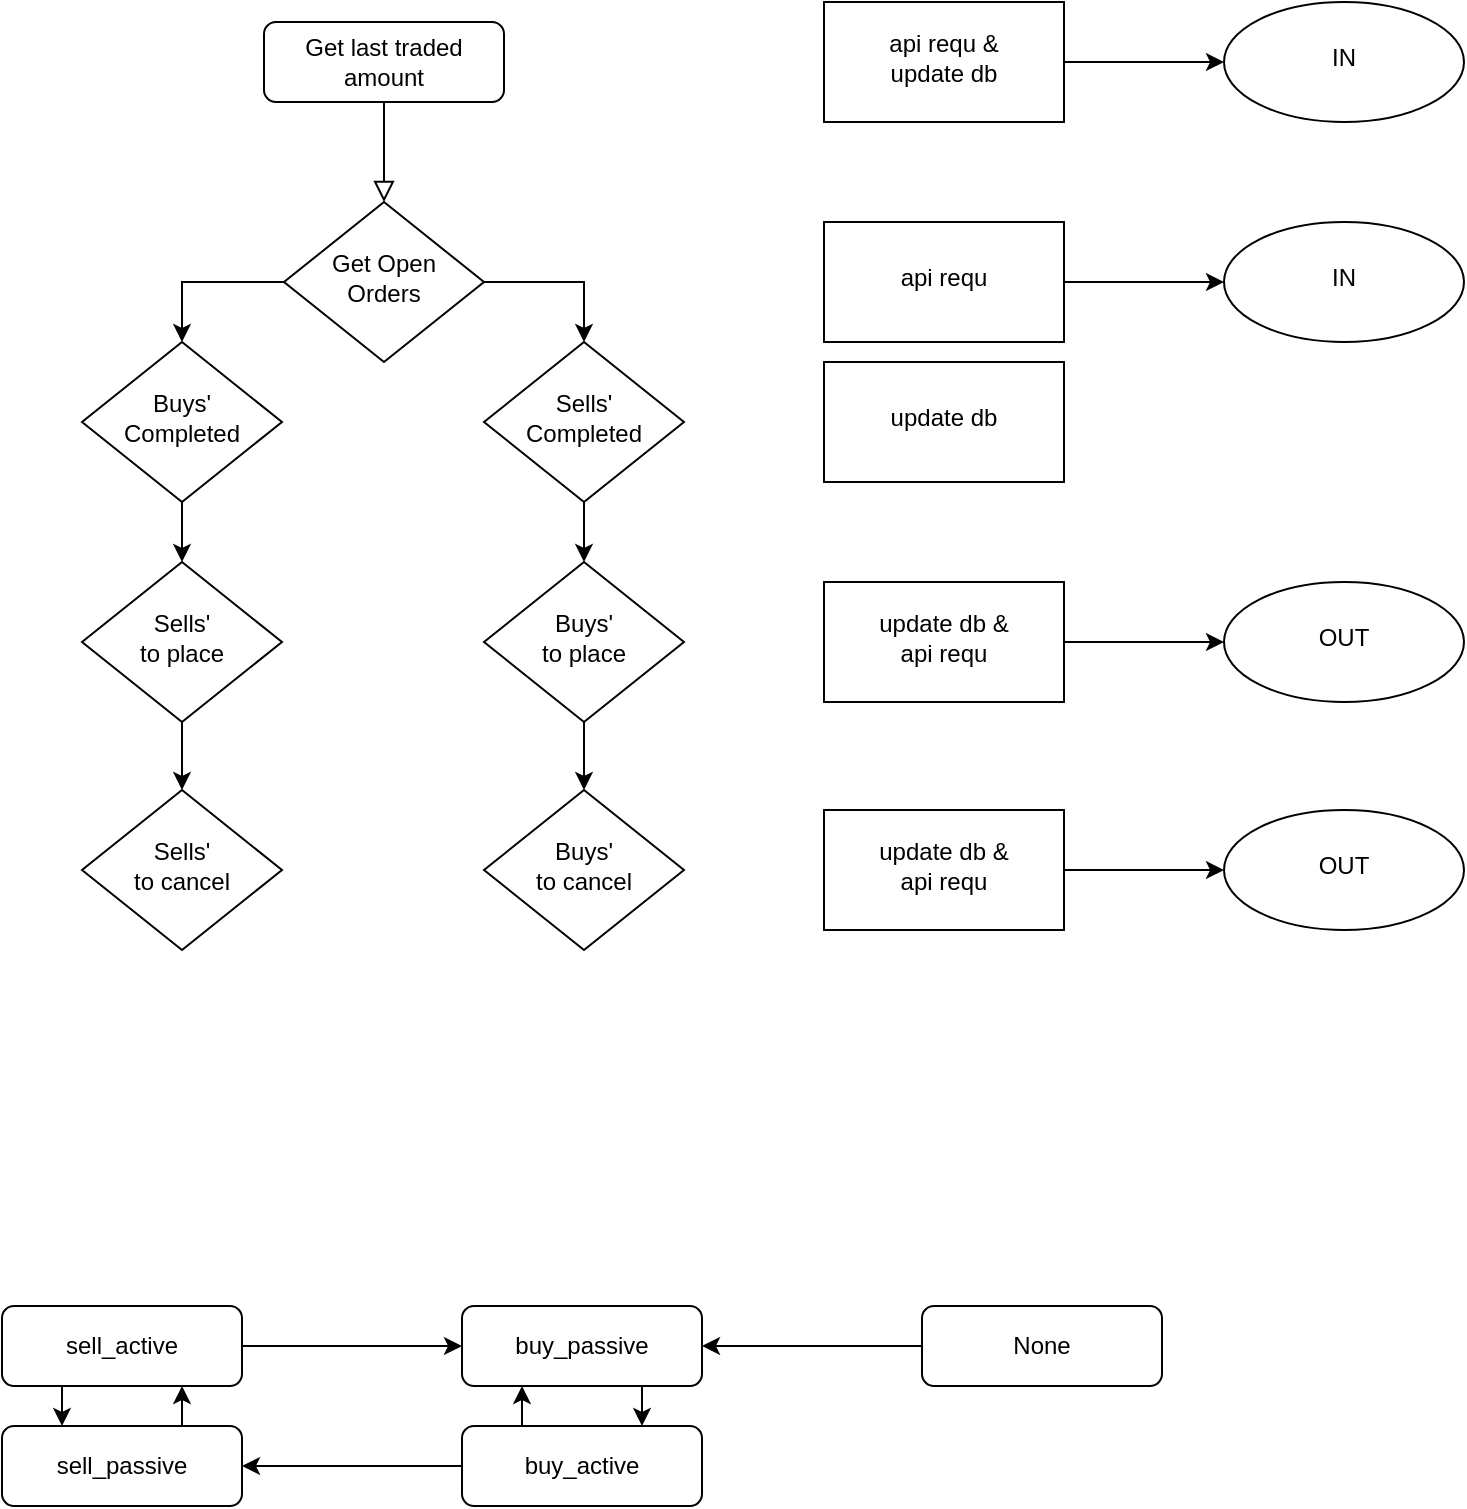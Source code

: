 <mxfile version="15.5.4" type="embed"><diagram id="C5RBs43oDa-KdzZeNtuy" name="Page-1"><mxGraphModel dx="1161" dy="545" grid="1" gridSize="10" guides="1" tooltips="1" connect="1" arrows="1" fold="1" page="1" pageScale="1" pageWidth="827" pageHeight="1169" math="0" shadow="0"><root><mxCell id="WIyWlLk6GJQsqaUBKTNV-0"/><mxCell id="WIyWlLk6GJQsqaUBKTNV-1" parent="WIyWlLk6GJQsqaUBKTNV-0"/><mxCell id="WIyWlLk6GJQsqaUBKTNV-2" value="" style="rounded=0;html=1;jettySize=auto;orthogonalLoop=1;fontSize=11;endArrow=block;endFill=0;endSize=8;strokeWidth=1;shadow=0;labelBackgroundColor=none;edgeStyle=orthogonalEdgeStyle;" parent="WIyWlLk6GJQsqaUBKTNV-1" source="WIyWlLk6GJQsqaUBKTNV-3" target="WIyWlLk6GJQsqaUBKTNV-6" edge="1"><mxGeometry relative="1" as="geometry"/></mxCell><mxCell id="WIyWlLk6GJQsqaUBKTNV-3" value="Get last traded amount" style="rounded=1;whiteSpace=wrap;html=1;fontSize=12;glass=0;strokeWidth=1;shadow=0;" parent="WIyWlLk6GJQsqaUBKTNV-1" vertex="1"><mxGeometry x="171" y="80" width="120" height="40" as="geometry"/></mxCell><mxCell id="WIyWlLk6GJQsqaUBKTNV-6" value="Get Open Orders" style="rhombus;whiteSpace=wrap;html=1;shadow=0;fontFamily=Helvetica;fontSize=12;align=center;strokeWidth=1;spacing=6;spacingTop=-4;" parent="WIyWlLk6GJQsqaUBKTNV-1" vertex="1"><mxGeometry x="181" y="170" width="100" height="80" as="geometry"/></mxCell><mxCell id="70I0UTSfgIeIEnW4CLHo-3" value="" style="edgeStyle=orthogonalEdgeStyle;rounded=0;orthogonalLoop=1;jettySize=auto;html=1;exitX=1;exitY=0.5;exitDx=0;exitDy=0;" parent="WIyWlLk6GJQsqaUBKTNV-1" source="WIyWlLk6GJQsqaUBKTNV-6" target="70I0UTSfgIeIEnW4CLHo-2" edge="1"><mxGeometry relative="1" as="geometry"/></mxCell><mxCell id="70I0UTSfgIeIEnW4CLHo-6" value="" style="edgeStyle=orthogonalEdgeStyle;rounded=0;orthogonalLoop=1;jettySize=auto;html=1;entryX=0.5;entryY=0;entryDx=0;entryDy=0;" parent="WIyWlLk6GJQsqaUBKTNV-1" source="WIyWlLk6GJQsqaUBKTNV-6" target="70I0UTSfgIeIEnW4CLHo-5" edge="1"><mxGeometry relative="1" as="geometry"/></mxCell><mxCell id="70I0UTSfgIeIEnW4CLHo-8" value="" style="edgeStyle=orthogonalEdgeStyle;rounded=0;orthogonalLoop=1;jettySize=auto;html=1;exitX=0.5;exitY=1;exitDx=0;exitDy=0;" parent="WIyWlLk6GJQsqaUBKTNV-1" source="70I0UTSfgIeIEnW4CLHo-5" target="70I0UTSfgIeIEnW4CLHo-7" edge="1"><mxGeometry relative="1" as="geometry"/></mxCell><mxCell id="70I0UTSfgIeIEnW4CLHo-17" value="" style="edgeStyle=orthogonalEdgeStyle;rounded=0;orthogonalLoop=1;jettySize=auto;html=1;" parent="WIyWlLk6GJQsqaUBKTNV-1" source="WIyWlLk6GJQsqaUBKTNV-10" target="70I0UTSfgIeIEnW4CLHo-16" edge="1"><mxGeometry relative="1" as="geometry"/></mxCell><mxCell id="WIyWlLk6GJQsqaUBKTNV-10" value="&lt;div&gt;Buys' &lt;br&gt;&lt;/div&gt;&lt;div&gt;to place&lt;/div&gt;" style="rhombus;whiteSpace=wrap;html=1;shadow=0;fontFamily=Helvetica;fontSize=12;align=center;strokeWidth=1;spacing=6;spacingTop=-4;" parent="WIyWlLk6GJQsqaUBKTNV-1" vertex="1"><mxGeometry x="281" y="350" width="100" height="80" as="geometry"/></mxCell><mxCell id="70I0UTSfgIeIEnW4CLHo-13" value="" style="edgeStyle=orthogonalEdgeStyle;rounded=0;orthogonalLoop=1;jettySize=auto;html=1;" parent="WIyWlLk6GJQsqaUBKTNV-1" source="70I0UTSfgIeIEnW4CLHo-2" target="WIyWlLk6GJQsqaUBKTNV-10" edge="1"><mxGeometry relative="1" as="geometry"/></mxCell><mxCell id="70I0UTSfgIeIEnW4CLHo-2" value="&lt;div&gt;Sells'&lt;/div&gt;&lt;div&gt;Completed&lt;br&gt;&lt;/div&gt;" style="rhombus;whiteSpace=wrap;html=1;shadow=0;fontFamily=Helvetica;fontSize=12;align=center;strokeWidth=1;spacing=6;spacingTop=-4;" parent="WIyWlLk6GJQsqaUBKTNV-1" vertex="1"><mxGeometry x="281" y="240" width="100" height="80" as="geometry"/></mxCell><mxCell id="70I0UTSfgIeIEnW4CLHo-5" value="&lt;div&gt;Buys' &lt;br&gt;&lt;/div&gt;&lt;div&gt;Completed&lt;/div&gt;" style="rhombus;whiteSpace=wrap;html=1;shadow=0;fontFamily=Helvetica;fontSize=12;align=center;strokeWidth=1;spacing=6;spacingTop=-4;" parent="WIyWlLk6GJQsqaUBKTNV-1" vertex="1"><mxGeometry x="80" y="240" width="100" height="80" as="geometry"/></mxCell><mxCell id="70I0UTSfgIeIEnW4CLHo-15" value="" style="edgeStyle=orthogonalEdgeStyle;rounded=0;orthogonalLoop=1;jettySize=auto;html=1;" parent="WIyWlLk6GJQsqaUBKTNV-1" source="70I0UTSfgIeIEnW4CLHo-7" target="70I0UTSfgIeIEnW4CLHo-14" edge="1"><mxGeometry relative="1" as="geometry"/></mxCell><mxCell id="70I0UTSfgIeIEnW4CLHo-7" value="&lt;div&gt;Sells'&lt;/div&gt;&lt;div&gt;to place&lt;br&gt;&lt;/div&gt;" style="rhombus;whiteSpace=wrap;html=1;shadow=0;fontFamily=Helvetica;fontSize=12;align=center;strokeWidth=1;spacing=6;spacingTop=-4;" parent="WIyWlLk6GJQsqaUBKTNV-1" vertex="1"><mxGeometry x="80" y="350" width="100" height="80" as="geometry"/></mxCell><mxCell id="70I0UTSfgIeIEnW4CLHo-14" value="&lt;div&gt;Sells'&lt;/div&gt;&lt;div&gt;to cancel&lt;br&gt;&lt;/div&gt;" style="rhombus;whiteSpace=wrap;html=1;shadow=0;fontFamily=Helvetica;fontSize=12;align=center;strokeWidth=1;spacing=6;spacingTop=-4;" parent="WIyWlLk6GJQsqaUBKTNV-1" vertex="1"><mxGeometry x="80" y="464" width="100" height="80" as="geometry"/></mxCell><mxCell id="70I0UTSfgIeIEnW4CLHo-16" value="&lt;div&gt;Buys' &lt;br&gt;&lt;/div&gt;&lt;div&gt;to cancel&lt;br&gt;&lt;/div&gt;" style="rhombus;whiteSpace=wrap;html=1;shadow=0;fontFamily=Helvetica;fontSize=12;align=center;strokeWidth=1;spacing=6;spacingTop=-4;" parent="WIyWlLk6GJQsqaUBKTNV-1" vertex="1"><mxGeometry x="281" y="464" width="100" height="80" as="geometry"/></mxCell><mxCell id="70I0UTSfgIeIEnW4CLHo-18" value="update db" style="whiteSpace=wrap;html=1;shadow=0;strokeWidth=1;spacing=6;spacingTop=-4;" parent="WIyWlLk6GJQsqaUBKTNV-1" vertex="1"><mxGeometry x="451" y="250" width="120" height="60" as="geometry"/></mxCell><mxCell id="26" value="" style="edgeStyle=orthogonalEdgeStyle;rounded=0;orthogonalLoop=1;jettySize=auto;html=1;" parent="WIyWlLk6GJQsqaUBKTNV-1" source="70I0UTSfgIeIEnW4CLHo-20" target="25" edge="1"><mxGeometry relative="1" as="geometry"/></mxCell><mxCell id="70I0UTSfgIeIEnW4CLHo-20" value="&lt;div&gt;update db &amp;amp;&lt;/div&gt;&lt;div&gt;api requ&lt;/div&gt;" style="whiteSpace=wrap;html=1;shadow=0;strokeWidth=1;spacing=6;spacingTop=-4;" parent="WIyWlLk6GJQsqaUBKTNV-1" vertex="1"><mxGeometry x="451" y="360" width="120" height="60" as="geometry"/></mxCell><mxCell id="28" value="" style="edgeStyle=orthogonalEdgeStyle;rounded=0;orthogonalLoop=1;jettySize=auto;html=1;" parent="WIyWlLk6GJQsqaUBKTNV-1" source="70I0UTSfgIeIEnW4CLHo-22" target="27" edge="1"><mxGeometry relative="1" as="geometry"/></mxCell><mxCell id="70I0UTSfgIeIEnW4CLHo-22" value="&lt;div&gt;update db &amp;amp;&lt;/div&gt;&lt;div&gt;api requ&lt;br&gt;&lt;/div&gt;" style="whiteSpace=wrap;html=1;shadow=0;strokeWidth=1;spacing=6;spacingTop=-4;" parent="WIyWlLk6GJQsqaUBKTNV-1" vertex="1"><mxGeometry x="451" y="474" width="120" height="60" as="geometry"/></mxCell><mxCell id="18" value="" style="edgeStyle=orthogonalEdgeStyle;rounded=0;orthogonalLoop=1;jettySize=auto;html=1;entryX=1;entryY=0.5;entryDx=0;entryDy=0;" parent="WIyWlLk6GJQsqaUBKTNV-1" source="1" target="3" edge="1"><mxGeometry relative="1" as="geometry"/></mxCell><mxCell id="1" value="None" style="rounded=1;whiteSpace=wrap;html=1;fontSize=12;glass=0;strokeWidth=1;shadow=0;" parent="WIyWlLk6GJQsqaUBKTNV-1" vertex="1"><mxGeometry x="500" y="722" width="120" height="40" as="geometry"/></mxCell><mxCell id="14" style="rounded=0;orthogonalLoop=1;jettySize=auto;html=1;exitX=0.75;exitY=1;exitDx=0;exitDy=0;entryX=0.75;entryY=0;entryDx=0;entryDy=0;" parent="WIyWlLk6GJQsqaUBKTNV-1" source="3" target="4" edge="1"><mxGeometry relative="1" as="geometry"/></mxCell><mxCell id="3" value="buy_passive" style="rounded=1;whiteSpace=wrap;html=1;fontSize=12;glass=0;strokeWidth=1;shadow=0;" parent="WIyWlLk6GJQsqaUBKTNV-1" vertex="1"><mxGeometry x="270" y="722" width="120" height="40" as="geometry"/></mxCell><mxCell id="9" style="edgeStyle=orthogonalEdgeStyle;rounded=0;orthogonalLoop=1;jettySize=auto;html=1;exitX=0;exitY=0.5;exitDx=0;exitDy=0;entryX=1;entryY=0.5;entryDx=0;entryDy=0;" parent="WIyWlLk6GJQsqaUBKTNV-1" source="4" target="6" edge="1"><mxGeometry relative="1" as="geometry"/></mxCell><mxCell id="16" style="edgeStyle=none;rounded=0;orthogonalLoop=1;jettySize=auto;html=1;exitX=0.25;exitY=0;exitDx=0;exitDy=0;entryX=0.25;entryY=1;entryDx=0;entryDy=0;" parent="WIyWlLk6GJQsqaUBKTNV-1" source="4" target="3" edge="1"><mxGeometry relative="1" as="geometry"/></mxCell><mxCell id="4" value="buy_active" style="rounded=1;whiteSpace=wrap;html=1;fontSize=12;glass=0;strokeWidth=1;shadow=0;" parent="WIyWlLk6GJQsqaUBKTNV-1" vertex="1"><mxGeometry x="270" y="782" width="120" height="40" as="geometry"/></mxCell><mxCell id="10" style="edgeStyle=orthogonalEdgeStyle;rounded=0;orthogonalLoop=1;jettySize=auto;html=1;exitX=0.25;exitY=1;exitDx=0;exitDy=0;entryX=0.25;entryY=0;entryDx=0;entryDy=0;" parent="WIyWlLk6GJQsqaUBKTNV-1" source="5" target="6" edge="1"><mxGeometry relative="1" as="geometry"/></mxCell><mxCell id="12" style="edgeStyle=orthogonalEdgeStyle;rounded=0;orthogonalLoop=1;jettySize=auto;html=1;exitX=1;exitY=0.5;exitDx=0;exitDy=0;entryX=0;entryY=0.5;entryDx=0;entryDy=0;" parent="WIyWlLk6GJQsqaUBKTNV-1" source="5" target="3" edge="1"><mxGeometry relative="1" as="geometry"/></mxCell><mxCell id="5" value="sell_active" style="rounded=1;whiteSpace=wrap;html=1;fontSize=12;glass=0;strokeWidth=1;shadow=0;" parent="WIyWlLk6GJQsqaUBKTNV-1" vertex="1"><mxGeometry x="40" y="722" width="120" height="40" as="geometry"/></mxCell><mxCell id="11" style="edgeStyle=orthogonalEdgeStyle;rounded=0;orthogonalLoop=1;jettySize=auto;html=1;exitX=0.75;exitY=0;exitDx=0;exitDy=0;entryX=0.75;entryY=1;entryDx=0;entryDy=0;" parent="WIyWlLk6GJQsqaUBKTNV-1" source="6" target="5" edge="1"><mxGeometry relative="1" as="geometry"/></mxCell><mxCell id="6" value="sell_passive" style="rounded=1;whiteSpace=wrap;html=1;fontSize=12;glass=0;strokeWidth=1;shadow=0;" parent="WIyWlLk6GJQsqaUBKTNV-1" vertex="1"><mxGeometry x="40" y="782" width="120" height="40" as="geometry"/></mxCell><mxCell id="24" value="" style="edgeStyle=orthogonalEdgeStyle;rounded=0;orthogonalLoop=1;jettySize=auto;html=1;" parent="WIyWlLk6GJQsqaUBKTNV-1" source="19" target="23" edge="1"><mxGeometry relative="1" as="geometry"/></mxCell><mxCell id="19" value="api requ" style="whiteSpace=wrap;html=1;shadow=0;strokeWidth=1;spacing=6;spacingTop=-4;" parent="WIyWlLk6GJQsqaUBKTNV-1" vertex="1"><mxGeometry x="451" y="180" width="120" height="60" as="geometry"/></mxCell><mxCell id="22" value="" style="edgeStyle=orthogonalEdgeStyle;rounded=0;orthogonalLoop=1;jettySize=auto;html=1;" parent="WIyWlLk6GJQsqaUBKTNV-1" source="20" target="21" edge="1"><mxGeometry relative="1" as="geometry"/></mxCell><mxCell id="20" value="&lt;div&gt;&lt;span&gt;api requ &amp;amp;&lt;/span&gt;&lt;br&gt;&lt;/div&gt;&lt;div&gt;&lt;span&gt;update db&lt;/span&gt;&lt;/div&gt;" style="whiteSpace=wrap;html=1;shadow=0;strokeWidth=1;spacing=6;spacingTop=-4;" parent="WIyWlLk6GJQsqaUBKTNV-1" vertex="1"><mxGeometry x="451" y="70" width="120" height="60" as="geometry"/></mxCell><mxCell id="21" value="IN" style="ellipse;whiteSpace=wrap;html=1;shadow=0;strokeWidth=1;spacing=6;spacingTop=-4;" parent="WIyWlLk6GJQsqaUBKTNV-1" vertex="1"><mxGeometry x="651" y="70" width="120" height="60" as="geometry"/></mxCell><mxCell id="23" value="IN" style="ellipse;whiteSpace=wrap;html=1;shadow=0;strokeWidth=1;spacing=6;spacingTop=-4;" parent="WIyWlLk6GJQsqaUBKTNV-1" vertex="1"><mxGeometry x="651" y="180" width="120" height="60" as="geometry"/></mxCell><mxCell id="25" value="OUT" style="ellipse;whiteSpace=wrap;html=1;shadow=0;strokeWidth=1;spacing=6;spacingTop=-4;" parent="WIyWlLk6GJQsqaUBKTNV-1" vertex="1"><mxGeometry x="651" y="360" width="120" height="60" as="geometry"/></mxCell><mxCell id="27" value="OUT" style="ellipse;whiteSpace=wrap;html=1;shadow=0;strokeWidth=1;spacing=6;spacingTop=-4;" parent="WIyWlLk6GJQsqaUBKTNV-1" vertex="1"><mxGeometry x="651" y="474" width="120" height="60" as="geometry"/></mxCell></root></mxGraphModel></diagram></mxfile>